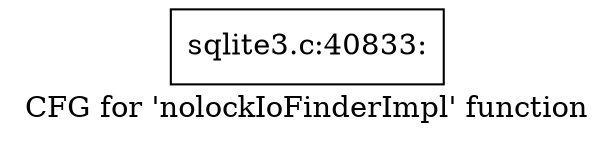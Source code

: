 digraph "CFG for 'nolockIoFinderImpl' function" {
	label="CFG for 'nolockIoFinderImpl' function";

	Node0x55c0f537b0c0 [shape=record,label="{sqlite3.c:40833:}"];
}
